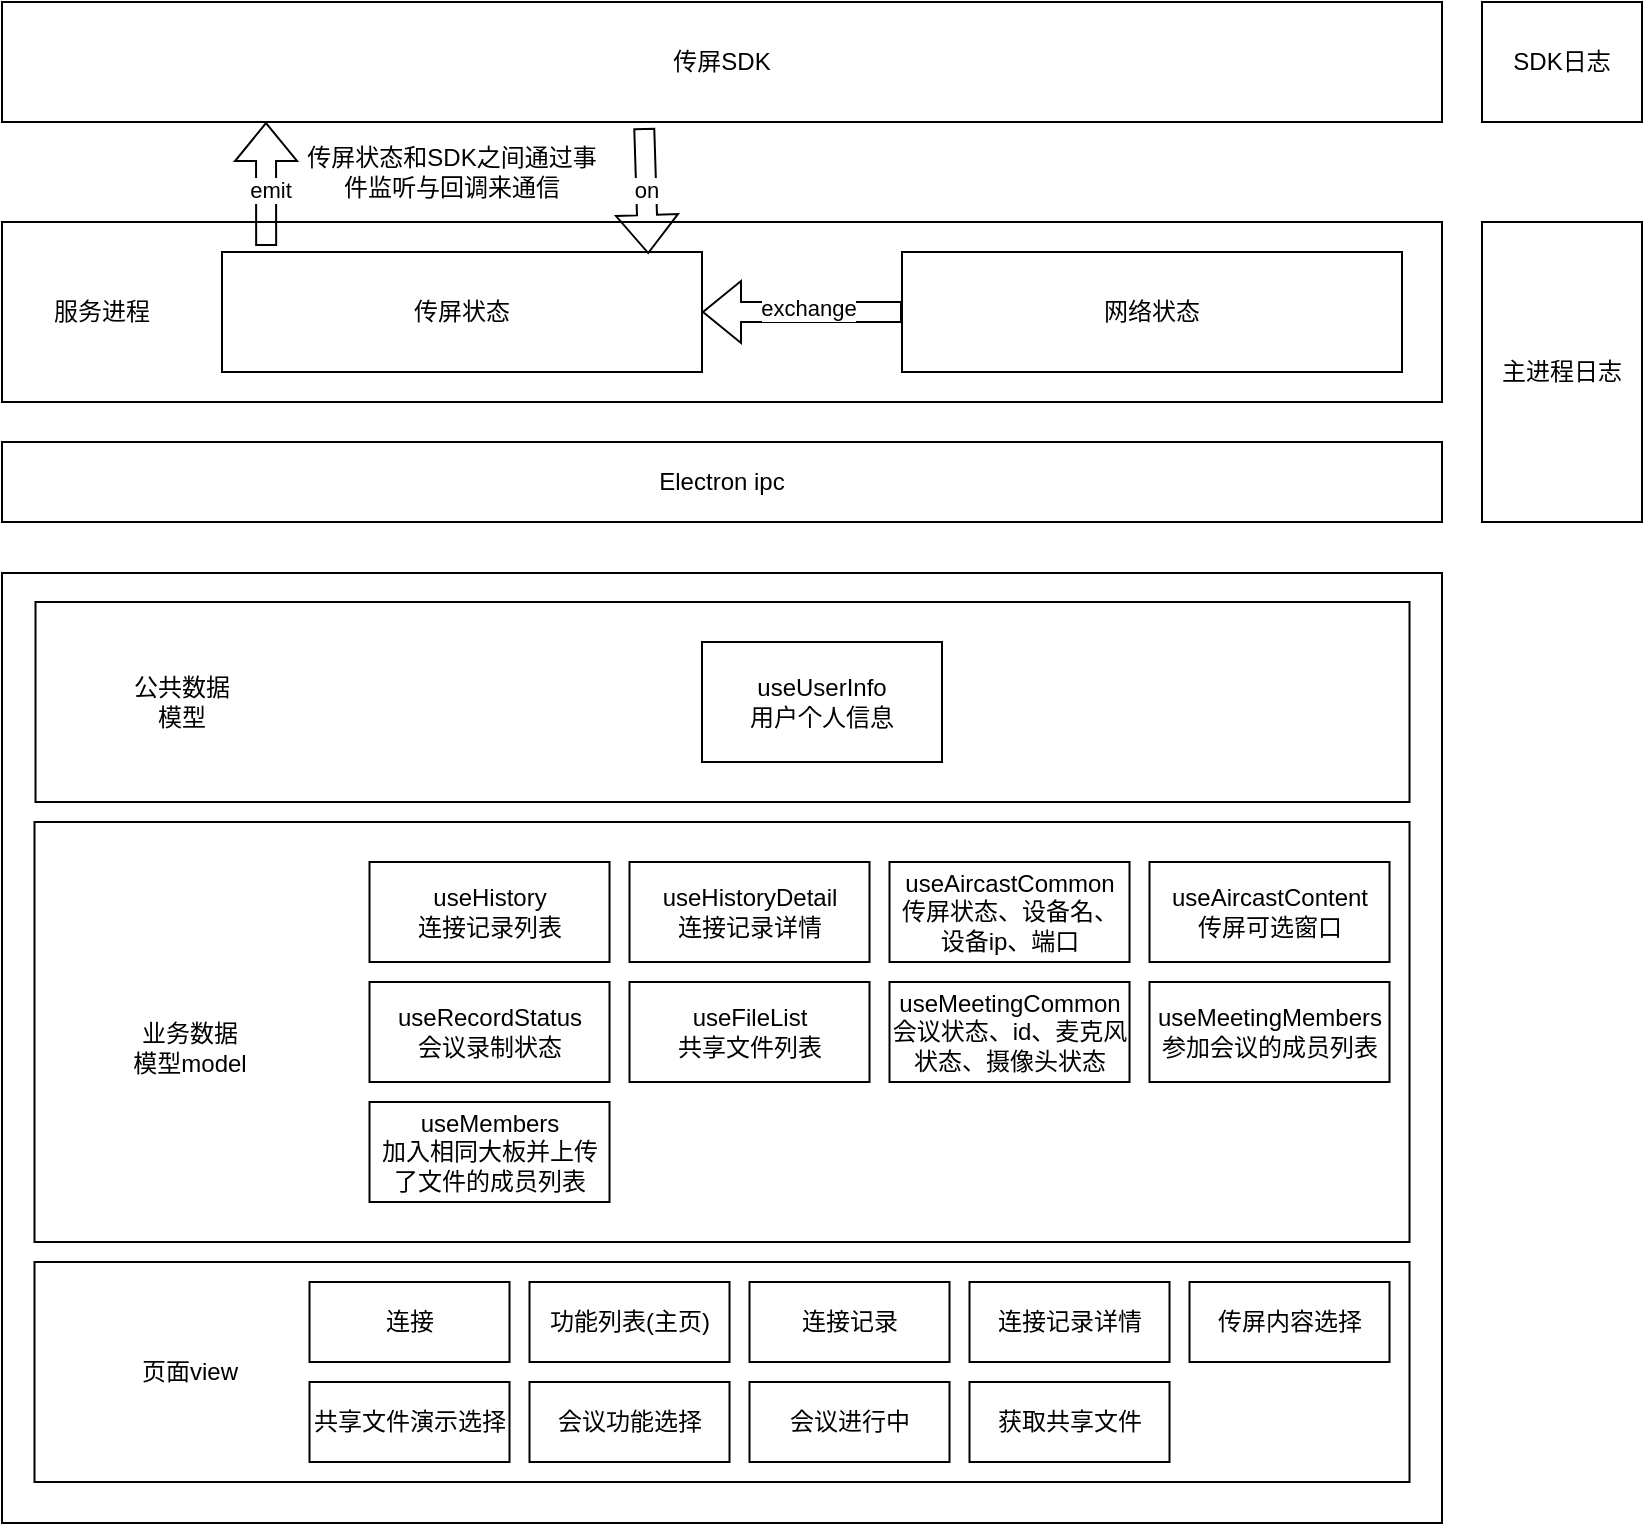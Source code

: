 <mxfile version="15.5.4" type="github">
  <diagram id="oEkb4R4ePAnymps7mvUW" name="Page-1">
    <mxGraphModel dx="2253" dy="826" grid="1" gridSize="10" guides="1" tooltips="1" connect="1" arrows="1" fold="1" page="1" pageScale="1" pageWidth="827" pageHeight="1169" math="0" shadow="0">
      <root>
        <mxCell id="0" />
        <mxCell id="1" parent="0" />
        <mxCell id="LoI9JoAHYq4iNbfU1Quv-1" value="" style="rounded=0;whiteSpace=wrap;html=1;" vertex="1" parent="1">
          <mxGeometry x="-150" y="380" width="720" height="90" as="geometry" />
        </mxCell>
        <mxCell id="LoI9JoAHYq4iNbfU1Quv-2" value="传屏SDK" style="rounded=0;whiteSpace=wrap;html=1;" vertex="1" parent="1">
          <mxGeometry x="-150" y="270" width="720" height="60" as="geometry" />
        </mxCell>
        <mxCell id="LoI9JoAHYq4iNbfU1Quv-3" value="传屏状态" style="rounded=0;whiteSpace=wrap;html=1;" vertex="1" parent="1">
          <mxGeometry x="-40" y="395" width="240" height="60" as="geometry" />
        </mxCell>
        <mxCell id="LoI9JoAHYq4iNbfU1Quv-4" value="网络状态" style="rounded=0;whiteSpace=wrap;html=1;" vertex="1" parent="1">
          <mxGeometry x="300" y="395" width="250" height="60" as="geometry" />
        </mxCell>
        <mxCell id="LoI9JoAHYq4iNbfU1Quv-6" value="Electron ipc" style="rounded=0;whiteSpace=wrap;html=1;" vertex="1" parent="1">
          <mxGeometry x="-150" y="490" width="720" height="40" as="geometry" />
        </mxCell>
        <mxCell id="LoI9JoAHYq4iNbfU1Quv-7" value="服务进程" style="text;html=1;strokeColor=none;fillColor=none;align=center;verticalAlign=middle;whiteSpace=wrap;rounded=0;" vertex="1" parent="1">
          <mxGeometry x="-130" y="410" width="60" height="30" as="geometry" />
        </mxCell>
        <mxCell id="LoI9JoAHYq4iNbfU1Quv-8" value="" style="rounded=0;whiteSpace=wrap;html=1;" vertex="1" parent="1">
          <mxGeometry x="-150" y="555.5" width="720" height="475" as="geometry" />
        </mxCell>
        <mxCell id="LoI9JoAHYq4iNbfU1Quv-9" value="主进程日志" style="rounded=0;whiteSpace=wrap;html=1;" vertex="1" parent="1">
          <mxGeometry x="590" y="380" width="80" height="150" as="geometry" />
        </mxCell>
        <mxCell id="LoI9JoAHYq4iNbfU1Quv-10" value="" style="shape=flexArrow;endArrow=classic;html=1;rounded=0;entryX=0.888;entryY=0.017;entryDx=0;entryDy=0;entryPerimeter=0;exitX=0.446;exitY=1.05;exitDx=0;exitDy=0;exitPerimeter=0;" edge="1" parent="1" source="LoI9JoAHYq4iNbfU1Quv-2" target="LoI9JoAHYq4iNbfU1Quv-3">
          <mxGeometry width="50" height="50" relative="1" as="geometry">
            <mxPoint x="321" y="300" as="sourcePoint" />
            <mxPoint x="390" y="300" as="targetPoint" />
            <Array as="points" />
          </mxGeometry>
        </mxCell>
        <mxCell id="LoI9JoAHYq4iNbfU1Quv-14" value="on" style="edgeLabel;html=1;align=center;verticalAlign=middle;resizable=0;points=[];" vertex="1" connectable="0" parent="LoI9JoAHYq4iNbfU1Quv-10">
          <mxGeometry x="-0.022" relative="1" as="geometry">
            <mxPoint as="offset" />
          </mxGeometry>
        </mxCell>
        <mxCell id="LoI9JoAHYq4iNbfU1Quv-11" value="" style="shape=flexArrow;endArrow=classic;html=1;rounded=0;exitX=0.092;exitY=-0.05;exitDx=0;exitDy=0;exitPerimeter=0;" edge="1" parent="1" source="LoI9JoAHYq4iNbfU1Quv-3">
          <mxGeometry width="50" height="50" relative="1" as="geometry">
            <mxPoint x="-50" y="370" as="sourcePoint" />
            <mxPoint x="-18" y="330" as="targetPoint" />
          </mxGeometry>
        </mxCell>
        <mxCell id="LoI9JoAHYq4iNbfU1Quv-13" value="emit" style="edgeLabel;html=1;align=center;verticalAlign=middle;resizable=0;points=[];" vertex="1" connectable="0" parent="LoI9JoAHYq4iNbfU1Quv-11">
          <mxGeometry x="-0.092" y="-2" relative="1" as="geometry">
            <mxPoint as="offset" />
          </mxGeometry>
        </mxCell>
        <mxCell id="LoI9JoAHYq4iNbfU1Quv-15" value="SDK日志" style="rounded=0;whiteSpace=wrap;html=1;" vertex="1" parent="1">
          <mxGeometry x="590" y="270" width="80" height="60" as="geometry" />
        </mxCell>
        <mxCell id="LoI9JoAHYq4iNbfU1Quv-16" value="传屏状态和SDK之间通过事件监听与回调来通信" style="text;html=1;strokeColor=none;fillColor=none;align=center;verticalAlign=middle;whiteSpace=wrap;rounded=0;" vertex="1" parent="1">
          <mxGeometry y="340" width="150" height="30" as="geometry" />
        </mxCell>
        <mxCell id="LoI9JoAHYq4iNbfU1Quv-18" value="" style="shape=flexArrow;endArrow=classic;html=1;rounded=0;entryX=1;entryY=0.5;entryDx=0;entryDy=0;exitX=0;exitY=0.5;exitDx=0;exitDy=0;" edge="1" parent="1" source="LoI9JoAHYq4iNbfU1Quv-4" target="LoI9JoAHYq4iNbfU1Quv-3">
          <mxGeometry width="50" height="50" relative="1" as="geometry">
            <mxPoint x="240" y="450" as="sourcePoint" />
            <mxPoint x="250" y="400" as="targetPoint" />
          </mxGeometry>
        </mxCell>
        <mxCell id="LoI9JoAHYq4iNbfU1Quv-19" value="exchange" style="edgeLabel;html=1;align=center;verticalAlign=middle;resizable=0;points=[];" vertex="1" connectable="0" parent="LoI9JoAHYq4iNbfU1Quv-18">
          <mxGeometry x="-0.05" y="-2" relative="1" as="geometry">
            <mxPoint as="offset" />
          </mxGeometry>
        </mxCell>
        <mxCell id="LoI9JoAHYq4iNbfU1Quv-20" value="" style="rounded=0;whiteSpace=wrap;html=1;" vertex="1" parent="1">
          <mxGeometry x="-133.75" y="900" width="687.5" height="110" as="geometry" />
        </mxCell>
        <mxCell id="LoI9JoAHYq4iNbfU1Quv-21" value="连接" style="rounded=0;whiteSpace=wrap;html=1;" vertex="1" parent="1">
          <mxGeometry x="3.75" y="910" width="100" height="40" as="geometry" />
        </mxCell>
        <mxCell id="LoI9JoAHYq4iNbfU1Quv-22" value="功能列表(主页)" style="rounded=0;whiteSpace=wrap;html=1;" vertex="1" parent="1">
          <mxGeometry x="113.75" y="910" width="100" height="40" as="geometry" />
        </mxCell>
        <mxCell id="LoI9JoAHYq4iNbfU1Quv-23" value="连接记录" style="rounded=0;whiteSpace=wrap;html=1;" vertex="1" parent="1">
          <mxGeometry x="223.75" y="910" width="100" height="40" as="geometry" />
        </mxCell>
        <mxCell id="LoI9JoAHYq4iNbfU1Quv-24" value="连接记录详情" style="rounded=0;whiteSpace=wrap;html=1;" vertex="1" parent="1">
          <mxGeometry x="333.75" y="910" width="100" height="40" as="geometry" />
        </mxCell>
        <mxCell id="LoI9JoAHYq4iNbfU1Quv-25" value="传屏内容选择" style="rounded=0;whiteSpace=wrap;html=1;" vertex="1" parent="1">
          <mxGeometry x="443.75" y="910" width="100" height="40" as="geometry" />
        </mxCell>
        <mxCell id="LoI9JoAHYq4iNbfU1Quv-26" value="共享文件演示选择" style="rounded=0;whiteSpace=wrap;html=1;" vertex="1" parent="1">
          <mxGeometry x="3.75" y="960" width="100" height="40" as="geometry" />
        </mxCell>
        <mxCell id="LoI9JoAHYq4iNbfU1Quv-27" value="会议功能选择" style="rounded=0;whiteSpace=wrap;html=1;" vertex="1" parent="1">
          <mxGeometry x="113.75" y="960" width="100" height="40" as="geometry" />
        </mxCell>
        <mxCell id="LoI9JoAHYq4iNbfU1Quv-28" value="会议进行中" style="rounded=0;whiteSpace=wrap;html=1;" vertex="1" parent="1">
          <mxGeometry x="223.75" y="960" width="100" height="40" as="geometry" />
        </mxCell>
        <mxCell id="LoI9JoAHYq4iNbfU1Quv-29" value="获取共享文件" style="rounded=0;whiteSpace=wrap;html=1;" vertex="1" parent="1">
          <mxGeometry x="333.75" y="960" width="100" height="40" as="geometry" />
        </mxCell>
        <mxCell id="LoI9JoAHYq4iNbfU1Quv-30" value="页面view" style="text;html=1;strokeColor=none;fillColor=none;align=center;verticalAlign=middle;whiteSpace=wrap;rounded=0;" vertex="1" parent="1">
          <mxGeometry x="-86.25" y="940" width="60" height="30" as="geometry" />
        </mxCell>
        <mxCell id="LoI9JoAHYq4iNbfU1Quv-31" value="" style="rounded=0;whiteSpace=wrap;html=1;" vertex="1" parent="1">
          <mxGeometry x="-133.75" y="680" width="687.5" height="210" as="geometry" />
        </mxCell>
        <mxCell id="LoI9JoAHYq4iNbfU1Quv-32" value="useHistory&lt;br&gt;连接记录列表" style="rounded=0;whiteSpace=wrap;html=1;" vertex="1" parent="1">
          <mxGeometry x="33.75" y="700" width="120" height="50" as="geometry" />
        </mxCell>
        <mxCell id="LoI9JoAHYq4iNbfU1Quv-33" value="useHistoryDetail&lt;br&gt;连接记录详情" style="rounded=0;whiteSpace=wrap;html=1;" vertex="1" parent="1">
          <mxGeometry x="163.75" y="700" width="120" height="50" as="geometry" />
        </mxCell>
        <mxCell id="LoI9JoAHYq4iNbfU1Quv-34" value="useAircastCommon&lt;br&gt;传屏状态、设备名、设备ip、端口" style="rounded=0;whiteSpace=wrap;html=1;" vertex="1" parent="1">
          <mxGeometry x="293.75" y="700" width="120" height="50" as="geometry" />
        </mxCell>
        <mxCell id="LoI9JoAHYq4iNbfU1Quv-35" value="useAircastContent&lt;br&gt;传屏可选窗口" style="rounded=0;whiteSpace=wrap;html=1;" vertex="1" parent="1">
          <mxGeometry x="423.75" y="700" width="120" height="50" as="geometry" />
        </mxCell>
        <mxCell id="LoI9JoAHYq4iNbfU1Quv-38" value="useRecordStatus&lt;br&gt;会议录制状态" style="rounded=0;whiteSpace=wrap;html=1;" vertex="1" parent="1">
          <mxGeometry x="33.75" y="760" width="120" height="50" as="geometry" />
        </mxCell>
        <mxCell id="LoI9JoAHYq4iNbfU1Quv-39" value="useMembers&lt;br&gt;加入相同大板并上传了文件的成员列表" style="rounded=0;whiteSpace=wrap;html=1;" vertex="1" parent="1">
          <mxGeometry x="33.75" y="820" width="120" height="50" as="geometry" />
        </mxCell>
        <mxCell id="LoI9JoAHYq4iNbfU1Quv-40" value="useFileList&lt;br&gt;共享文件列表" style="rounded=0;whiteSpace=wrap;html=1;" vertex="1" parent="1">
          <mxGeometry x="163.75" y="760" width="120" height="50" as="geometry" />
        </mxCell>
        <mxCell id="LoI9JoAHYq4iNbfU1Quv-41" value="useMeetingCommon&lt;br&gt;会议状态、id、麦克风状态、摄像头状态" style="rounded=0;whiteSpace=wrap;html=1;" vertex="1" parent="1">
          <mxGeometry x="293.75" y="760" width="120" height="50" as="geometry" />
        </mxCell>
        <mxCell id="LoI9JoAHYq4iNbfU1Quv-42" value="useMeetingMembers&lt;br&gt;参加会议的成员列表" style="rounded=0;whiteSpace=wrap;html=1;" vertex="1" parent="1">
          <mxGeometry x="423.75" y="760" width="120" height="50" as="geometry" />
        </mxCell>
        <mxCell id="LoI9JoAHYq4iNbfU1Quv-43" value="业务数据模型model" style="text;html=1;strokeColor=none;fillColor=none;align=center;verticalAlign=middle;whiteSpace=wrap;rounded=0;" vertex="1" parent="1">
          <mxGeometry x="-86.25" y="778" width="60" height="30" as="geometry" />
        </mxCell>
        <mxCell id="LoI9JoAHYq4iNbfU1Quv-44" value="" style="rounded=0;whiteSpace=wrap;html=1;" vertex="1" parent="1">
          <mxGeometry x="-133.25" y="570" width="687" height="100" as="geometry" />
        </mxCell>
        <mxCell id="LoI9JoAHYq4iNbfU1Quv-45" value="公共数据模型" style="text;html=1;strokeColor=none;fillColor=none;align=center;verticalAlign=middle;whiteSpace=wrap;rounded=0;" vertex="1" parent="1">
          <mxGeometry x="-90" y="605" width="60" height="30" as="geometry" />
        </mxCell>
        <mxCell id="LoI9JoAHYq4iNbfU1Quv-46" value="useUserInfo&lt;br&gt;用户个人信息" style="rounded=0;whiteSpace=wrap;html=1;" vertex="1" parent="1">
          <mxGeometry x="200" y="590" width="120" height="60" as="geometry" />
        </mxCell>
      </root>
    </mxGraphModel>
  </diagram>
</mxfile>
